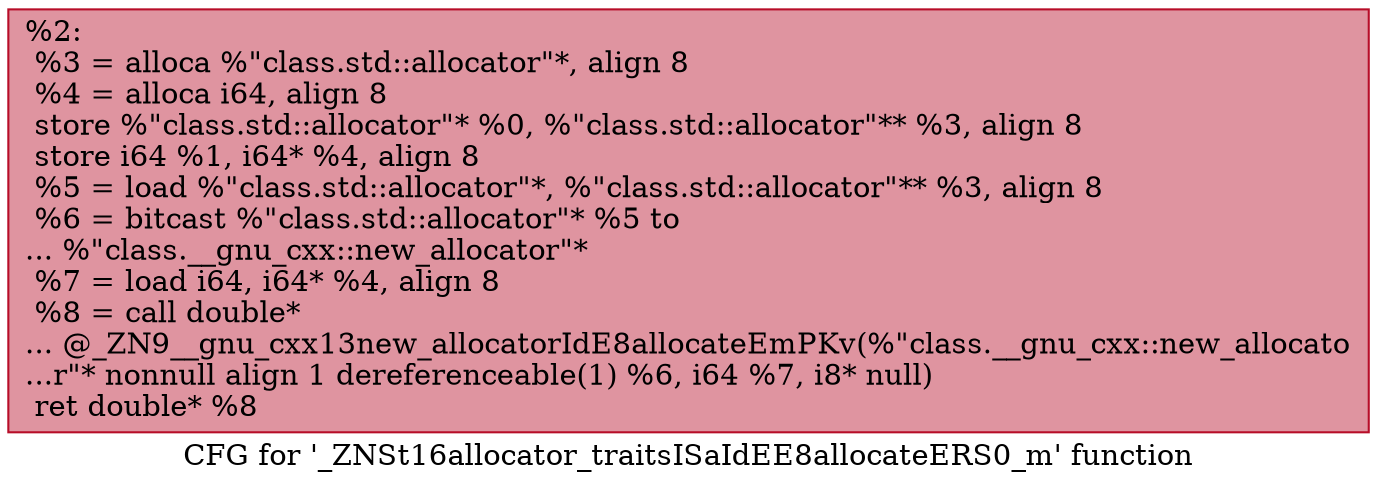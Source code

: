 digraph "CFG for '_ZNSt16allocator_traitsISaIdEE8allocateERS0_m' function" {
	label="CFG for '_ZNSt16allocator_traitsISaIdEE8allocateERS0_m' function";

	Node0x555c737266b0 [shape=record,color="#b70d28ff", style=filled, fillcolor="#b70d2870",label="{%2:\l  %3 = alloca %\"class.std::allocator\"*, align 8\l  %4 = alloca i64, align 8\l  store %\"class.std::allocator\"* %0, %\"class.std::allocator\"** %3, align 8\l  store i64 %1, i64* %4, align 8\l  %5 = load %\"class.std::allocator\"*, %\"class.std::allocator\"** %3, align 8\l  %6 = bitcast %\"class.std::allocator\"* %5 to\l... %\"class.__gnu_cxx::new_allocator\"*\l  %7 = load i64, i64* %4, align 8\l  %8 = call double*\l... @_ZN9__gnu_cxx13new_allocatorIdE8allocateEmPKv(%\"class.__gnu_cxx::new_allocato\l...r\"* nonnull align 1 dereferenceable(1) %6, i64 %7, i8* null)\l  ret double* %8\l}"];
}

